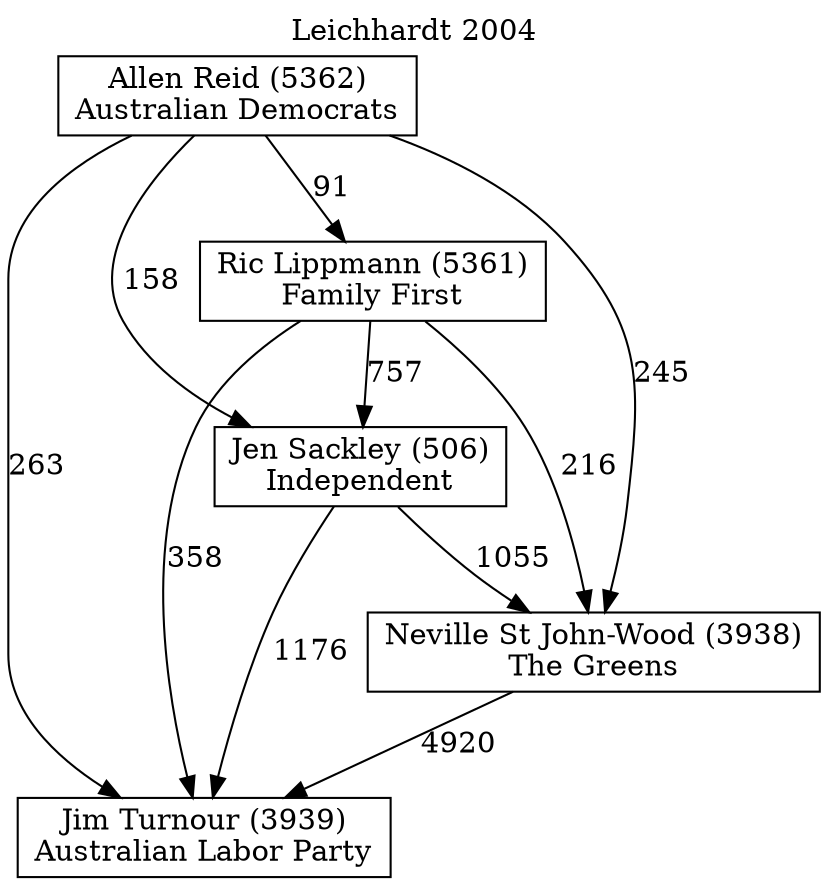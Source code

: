 // House preference flow
digraph "Jim Turnour (3939)_Leichhardt_2004" {
	graph [label="Leichhardt 2004" labelloc=t mclimit=10]
	node [shape=box]
	"Allen Reid (5362)" [label="Allen Reid (5362)
Australian Democrats"]
	"Jen Sackley (506)" [label="Jen Sackley (506)
Independent"]
	"Jim Turnour (3939)" [label="Jim Turnour (3939)
Australian Labor Party"]
	"Neville St John-Wood (3938)" [label="Neville St John-Wood (3938)
The Greens"]
	"Ric Lippmann (5361)" [label="Ric Lippmann (5361)
Family First"]
	"Allen Reid (5362)" -> "Jen Sackley (506)" [label=158]
	"Allen Reid (5362)" -> "Jim Turnour (3939)" [label=263]
	"Allen Reid (5362)" -> "Neville St John-Wood (3938)" [label=245]
	"Allen Reid (5362)" -> "Ric Lippmann (5361)" [label=91]
	"Jen Sackley (506)" -> "Jim Turnour (3939)" [label=1176]
	"Jen Sackley (506)" -> "Neville St John-Wood (3938)" [label=1055]
	"Neville St John-Wood (3938)" -> "Jim Turnour (3939)" [label=4920]
	"Ric Lippmann (5361)" -> "Jen Sackley (506)" [label=757]
	"Ric Lippmann (5361)" -> "Jim Turnour (3939)" [label=358]
	"Ric Lippmann (5361)" -> "Neville St John-Wood (3938)" [label=216]
}
